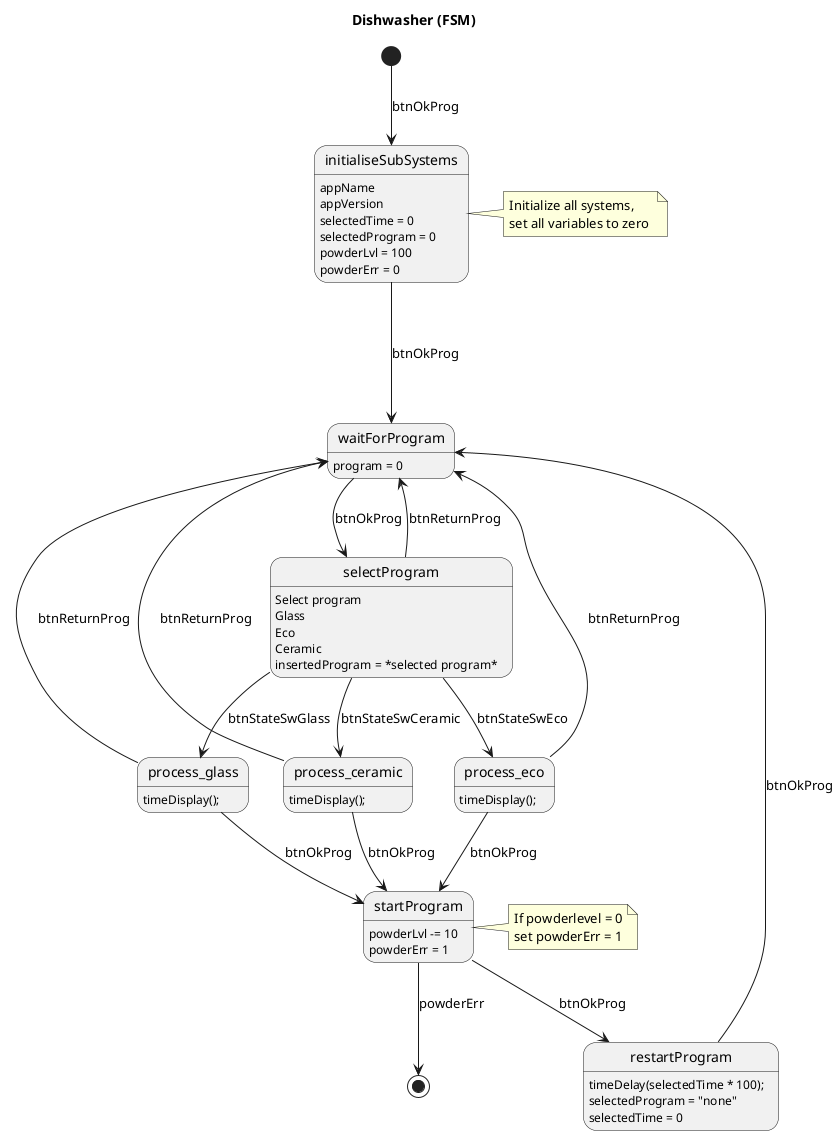 @startuml Dishwasser

title Dishwasher (FSM)

[*] --> initialiseSubSystems : btnOkProg
initialiseSubSystems : appName
initialiseSubSystems : appVersion
initialiseSubSystems : selectedTime = 0
initialiseSubSystems : selectedProgram = 0
initialiseSubSystems : powderLvl = 100
initialiseSubSystems : powderErr = 0 


initialiseSubSystems ---> waitForProgram : btnOkProg
waitForProgram : program = 0


waitForProgram --> selectProgram : btnOkProg
selectProgram --> waitForProgram : btnReturnProg
selectProgram : Select program
selectProgram : Glass
selectProgram : Eco 
selectProgram : Ceramic
selectProgram : insertedProgram = *selected program* 


selectProgram --> process_glass : btnStateSwGlass
process_glass --> waitForProgram : btnReturnProg
process_glass --> startProgram : btnOkProg
process_glass : timeDisplay();


selectProgram --> process_eco : btnStateSwEco
process_eco --> waitForProgram : btnReturnProg
process_eco --> startProgram : btnOkProg
process_eco : timeDisplay();


selectProgram --> process_ceramic : btnStateSwCeramic
process_ceramic --> waitForProgram : btnReturnProg
process_ceramic --> startProgram : btnOkProg
process_ceramic : timeDisplay();


startProgram --> restartProgram : btnOkProg
startProgram --> [*] : powderErr
startProgram : powderLvl -= 10
startProgram : powderErr = 1 

restartProgram --> waitForProgram : btnOkProg
restartProgram : timeDelay(selectedTime * 100); 
restartProgram : selectedProgram = "none"
restartProgram : selectedTime = 0


note right of initialiseSubSystems
    Initialize all systems,
    set all variables to zero 
end note

note right of startProgram 
    If powderlevel = 0
    set powderErr = 1
end note
@enduml